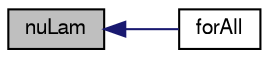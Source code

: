 digraph "nuLam"
{
  bgcolor="transparent";
  edge [fontname="FreeSans",fontsize="10",labelfontname="FreeSans",labelfontsize="10"];
  node [fontname="FreeSans",fontsize="10",shape=record];
  rankdir="LR";
  Node12 [label="nuLam",height=0.2,width=0.4,color="black", fillcolor="grey75", style="filled", fontcolor="black"];
  Node12 -> Node13 [dir="back",color="midnightblue",fontsize="10",style="solid",fontname="FreeSans"];
  Node13 [label="forAll",height=0.2,width=0.4,color="black",URL="$a17561.html#a06297ebc59c8cf33e217a4c04fc0c416",tooltip="Initialise the near-wall G and epsilon fields to zero. "];
}
